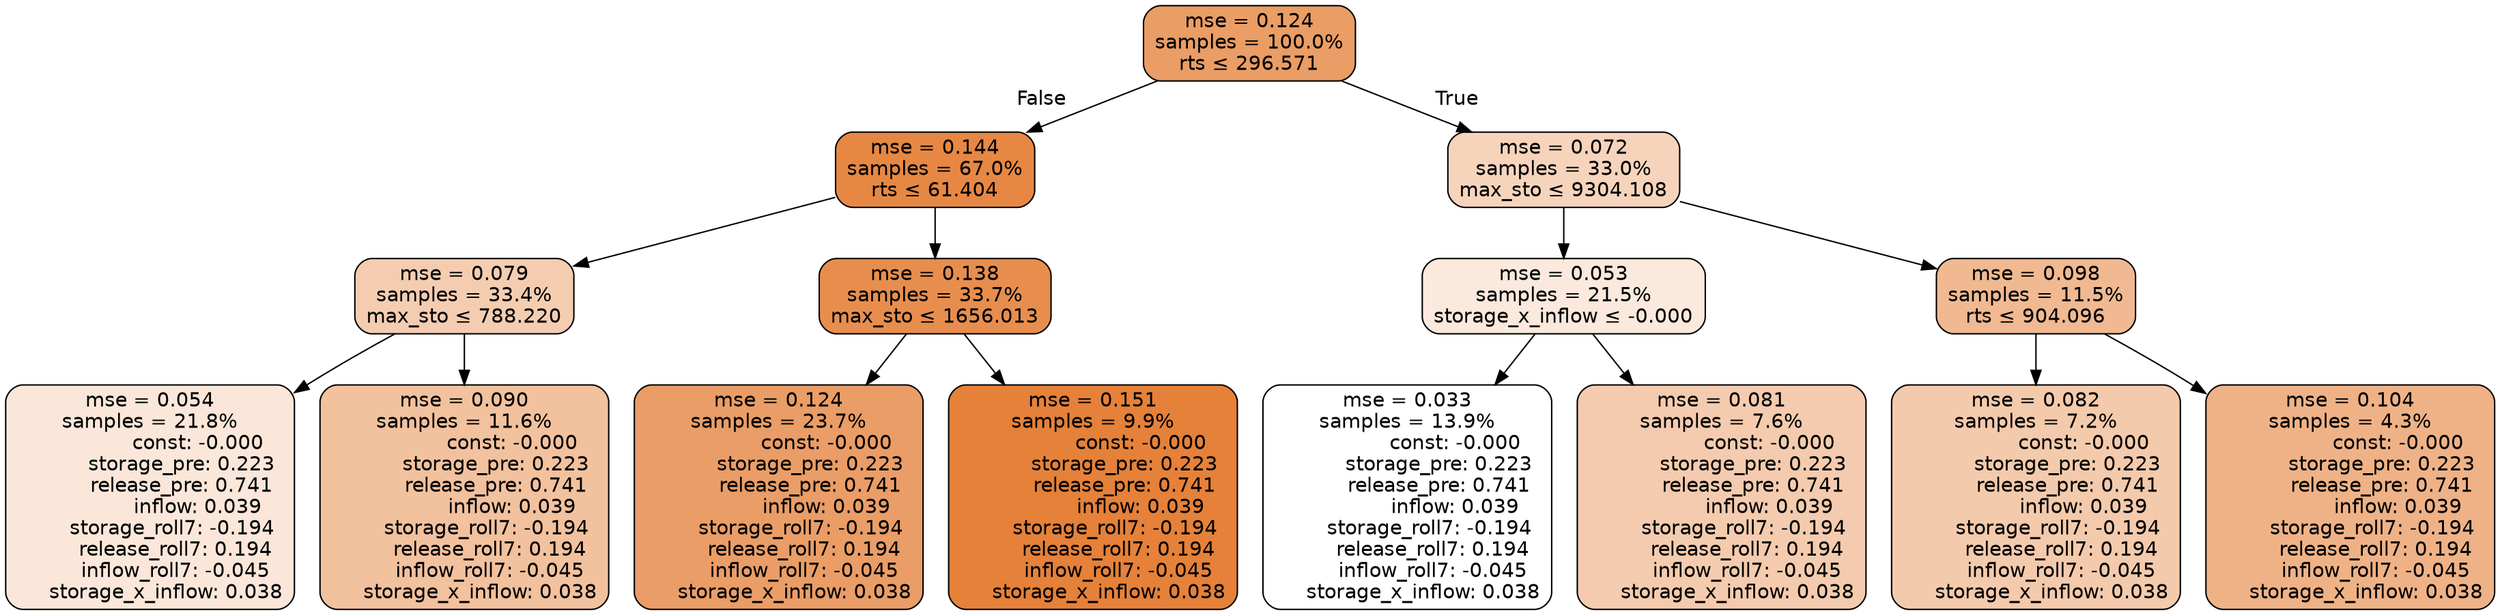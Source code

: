 digraph tree {
node [shape=rectangle, style="filled, rounded", color="black", fontname=helvetica] ;
edge [fontname=helvetica] ;
	"0" [label="mse = 0.124
samples = 100.0%
rts &le; 296.571", fillcolor="#ea9d65"]
	"1" [label="mse = 0.144
samples = 67.0%
rts &le; 61.404", fillcolor="#e68844"]
	"2" [label="mse = 0.079
samples = 33.4%
max_sto &le; 788.220", fillcolor="#f4cdb1"]
	"3" [label="mse = 0.054
samples = 21.8%
               const: -0.000
          storage_pre: 0.223
          release_pre: 0.741
               inflow: 0.039
       storage_roll7: -0.194
        release_roll7: 0.194
        inflow_roll7: -0.045
     storage_x_inflow: 0.038", fillcolor="#fae7da"]
	"4" [label="mse = 0.090
samples = 11.6%
               const: -0.000
          storage_pre: 0.223
          release_pre: 0.741
               inflow: 0.039
       storage_roll7: -0.194
        release_roll7: 0.194
        inflow_roll7: -0.045
     storage_x_inflow: 0.038", fillcolor="#f2c19e"]
	"5" [label="mse = 0.138
samples = 33.7%
max_sto &le; 1656.013", fillcolor="#e78e4e"]
	"6" [label="mse = 0.124
samples = 23.7%
               const: -0.000
          storage_pre: 0.223
          release_pre: 0.741
               inflow: 0.039
       storage_roll7: -0.194
        release_roll7: 0.194
        inflow_roll7: -0.045
     storage_x_inflow: 0.038", fillcolor="#ea9d66"]
	"7" [label="mse = 0.151
samples = 9.9%
               const: -0.000
          storage_pre: 0.223
          release_pre: 0.741
               inflow: 0.039
       storage_roll7: -0.194
        release_roll7: 0.194
        inflow_roll7: -0.045
     storage_x_inflow: 0.038", fillcolor="#e58139"]
	"8" [label="mse = 0.072
samples = 33.0%
max_sto &le; 9304.108", fillcolor="#f6d4bc"]
	"9" [label="mse = 0.053
samples = 21.5%
storage_x_inflow &le; -0.000", fillcolor="#fae9dc"]
	"10" [label="mse = 0.033
samples = 13.9%
               const: -0.000
          storage_pre: 0.223
          release_pre: 0.741
               inflow: 0.039
       storage_roll7: -0.194
        release_roll7: 0.194
        inflow_roll7: -0.045
     storage_x_inflow: 0.038", fillcolor="#ffffff"]
	"11" [label="mse = 0.081
samples = 7.6%
               const: -0.000
          storage_pre: 0.223
          release_pre: 0.741
               inflow: 0.039
       storage_roll7: -0.194
        release_roll7: 0.194
        inflow_roll7: -0.045
     storage_x_inflow: 0.038", fillcolor="#f4cbae"]
	"12" [label="mse = 0.098
samples = 11.5%
rts &le; 904.096", fillcolor="#f0b991"]
	"13" [label="mse = 0.082
samples = 7.2%
               const: -0.000
          storage_pre: 0.223
          release_pre: 0.741
               inflow: 0.039
       storage_roll7: -0.194
        release_roll7: 0.194
        inflow_roll7: -0.045
     storage_x_inflow: 0.038", fillcolor="#f4caac"]
	"14" [label="mse = 0.104
samples = 4.3%
               const: -0.000
          storage_pre: 0.223
          release_pre: 0.741
               inflow: 0.039
       storage_roll7: -0.194
        release_roll7: 0.194
        inflow_roll7: -0.045
     storage_x_inflow: 0.038", fillcolor="#efb287"]

	"0" -> "1" [labeldistance=2.5, labelangle=45, headlabel="False"]
	"1" -> "2"
	"2" -> "3"
	"2" -> "4"
	"1" -> "5"
	"5" -> "6"
	"5" -> "7"
	"0" -> "8" [labeldistance=2.5, labelangle=-45, headlabel="True"]
	"8" -> "9"
	"9" -> "10"
	"9" -> "11"
	"8" -> "12"
	"12" -> "13"
	"12" -> "14"
}